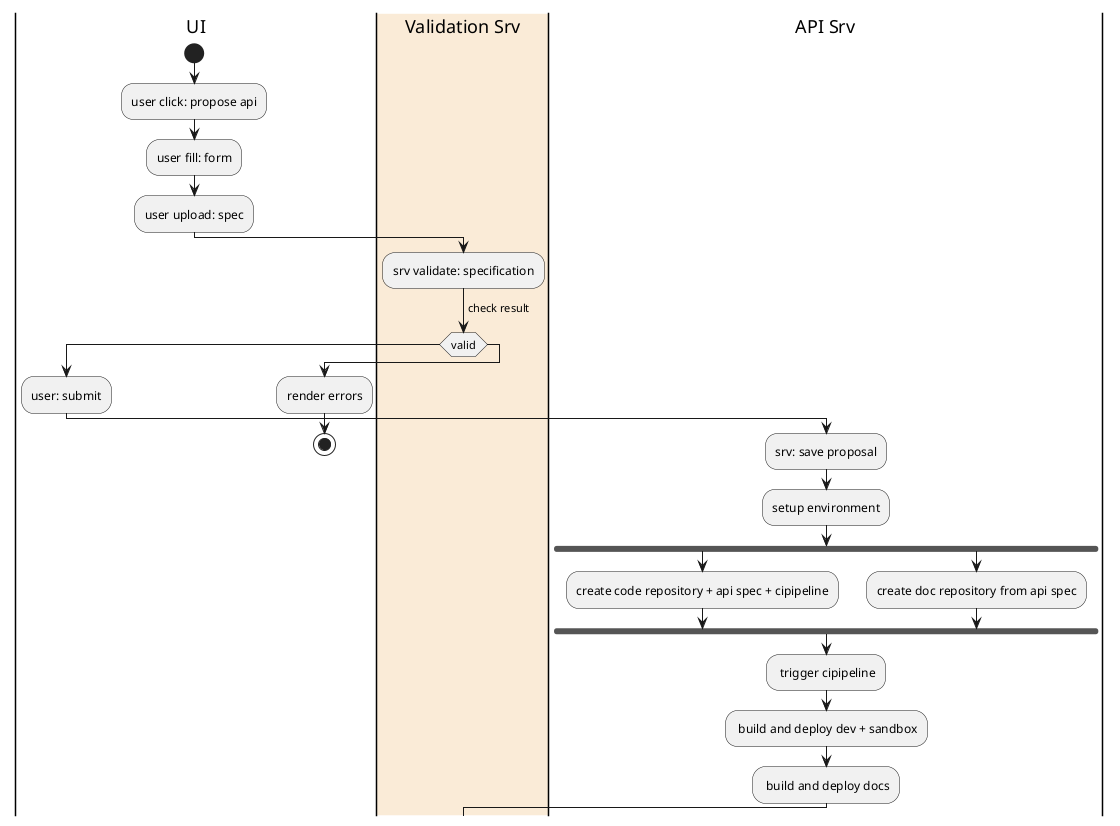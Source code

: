 @startuml
|UI|
start
:user click: propose api;
:user fill: form;
:user upload: spec;
|#AntiqueWhite|Validation Srv|
:srv validate: specification;
-> check result;
if (valid) then
|UI|
:user: submit;
|API Srv|
:srv: save proposal;
:setup environment;
fork
:create code repository + api spec + cipipeline;
fork again
:create doc repository from api spec;
end fork
: trigger cipipeline;
: build and deploy dev + sandbox;
: build and deploy docs;
else
|UI|
:render errors;
stop
@enduml